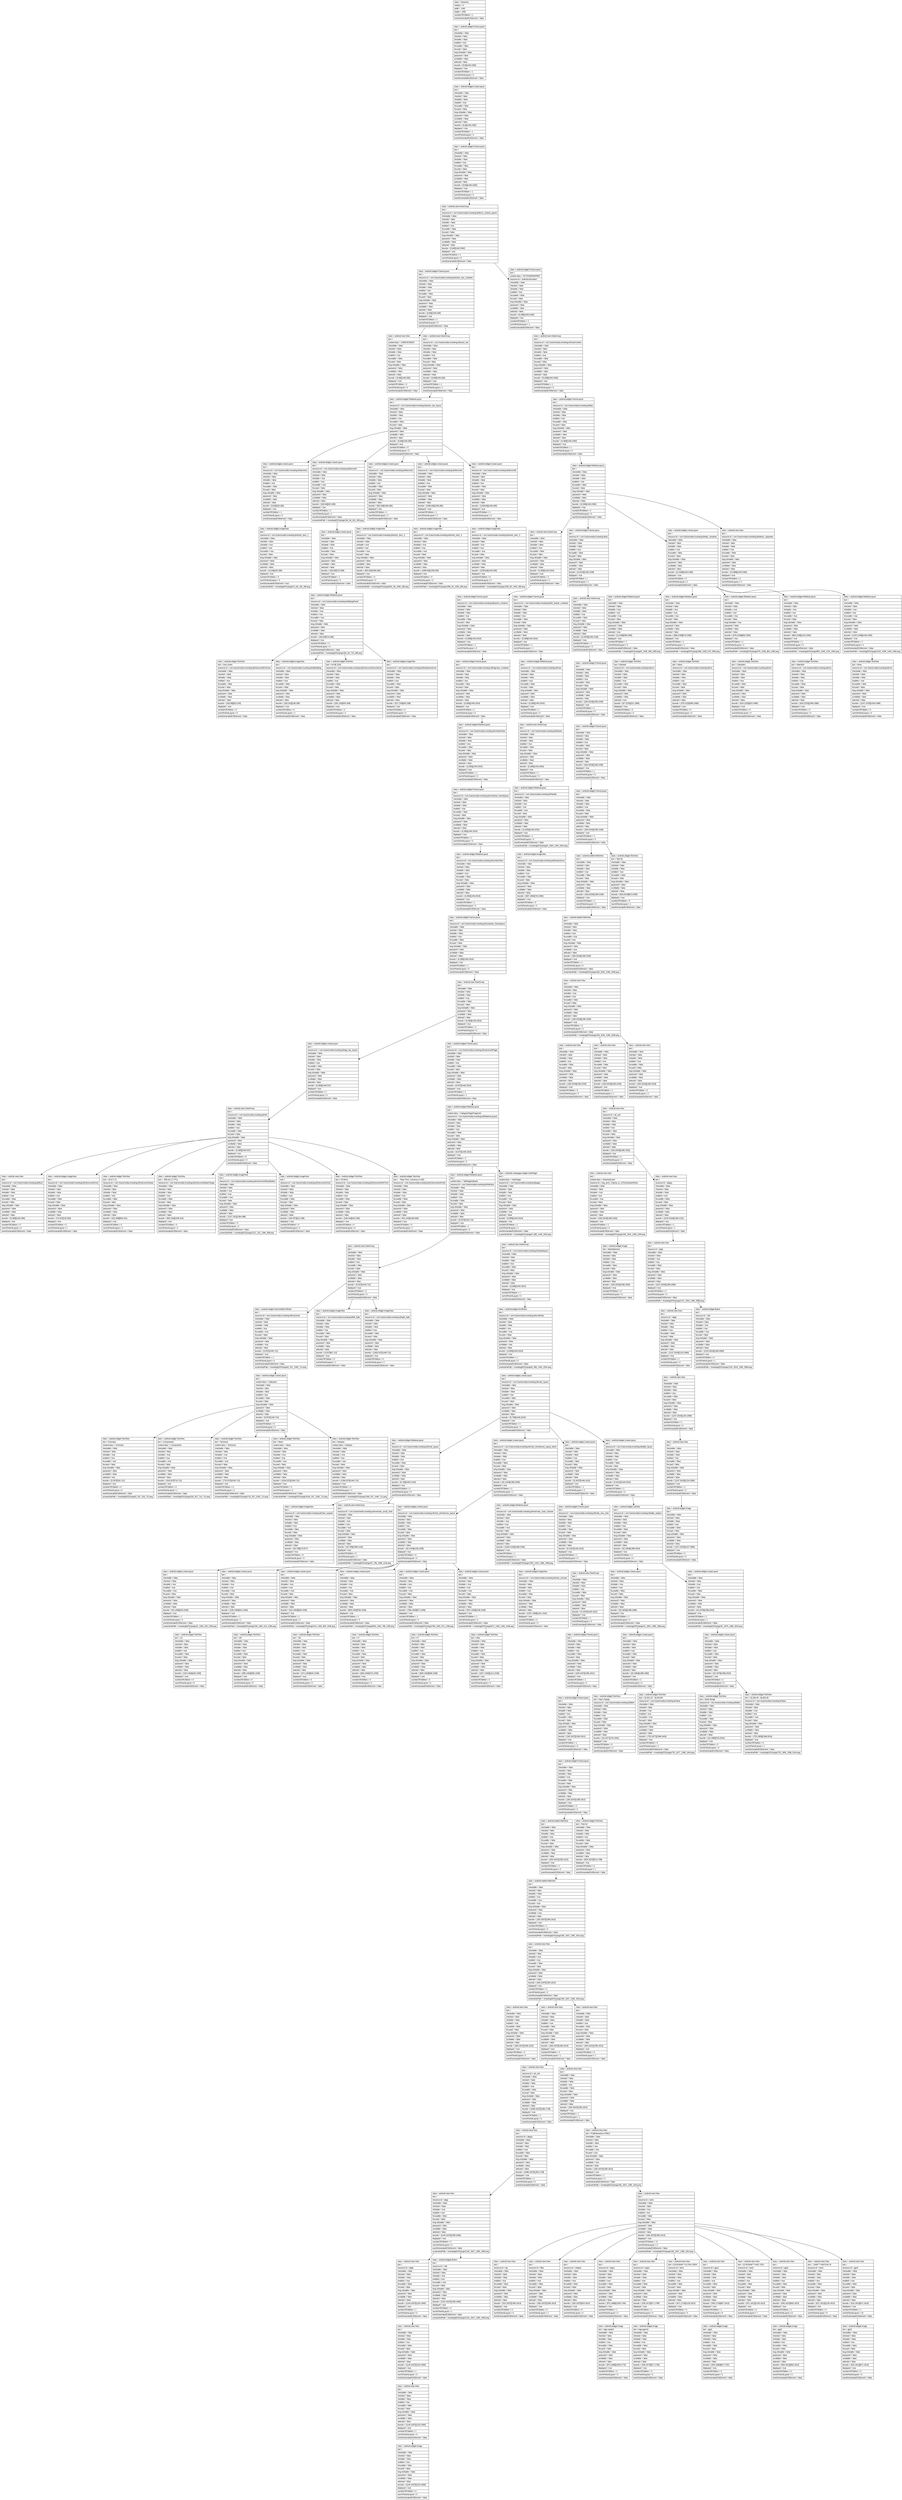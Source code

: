 digraph Layout {

	node [shape=record fontname=Arial];

	0	[label="{class = hierarchy\l|rotation = 0\l|width = 1440\l|height = 2392\l|numberOfChildren = 1\l|eventGeneratedOnElement = false \l}"]
	1	[label="{class = android.widget.FrameLayout\l|text = \l|checkable = false\l|checked = false\l|clickable = false\l|enabled = true\l|focusable = false\l|focused = false\l|long-clickable = false\l|password = false\l|scrollable = false\l|selected = false\l|bounds = [0,0][1440,2392]\l|displayed = true\l|numberOfChildren = 1\l|numInParentLayout = 0\l|eventGeneratedOnElement = false \l}"]
	2	[label="{class = android.widget.LinearLayout\l|text = \l|checkable = false\l|checked = false\l|clickable = false\l|enabled = true\l|focusable = false\l|focused = false\l|long-clickable = false\l|password = false\l|scrollable = false\l|selected = false\l|bounds = [0,0][1440,2392]\l|displayed = true\l|numberOfChildren = 1\l|numInParentLayout = 0\l|eventGeneratedOnElement = false \l}"]
	3	[label="{class = android.widget.FrameLayout\l|text = \l|checkable = false\l|checked = false\l|clickable = false\l|enabled = true\l|focusable = false\l|focused = false\l|long-clickable = false\l|password = false\l|scrollable = false\l|selected = false\l|bounds = [0,84][1440,2392]\l|displayed = true\l|numberOfChildren = 1\l|numInParentLayout = 0\l|eventGeneratedOnElement = false \l}"]
	4	[label="{class = android.view.ViewGroup\l|text = \l|resource-id = com.fusionmedia.investing:id/decor_content_parent\l|checkable = false\l|checked = false\l|clickable = false\l|enabled = true\l|focusable = false\l|focused = false\l|long-clickable = false\l|password = false\l|scrollable = false\l|selected = false\l|bounds = [0,84][1440,2392]\l|displayed = true\l|numberOfChildren = 2\l|numInParentLayout = 0\l|eventGeneratedOnElement = false \l}"]
	5	[label="{class = android.widget.FrameLayout\l|text = \l|resource-id = com.fusionmedia.investing:id/action_bar_container\l|checkable = false\l|checked = false\l|clickable = false\l|enabled = true\l|focusable = false\l|focused = false\l|long-clickable = false\l|password = false\l|scrollable = false\l|selected = false\l|bounds = [0,84][1440,280]\l|displayed = true\l|numberOfChildren = 2\l|numInParentLayout = 0\l|eventGeneratedOnElement = false \l}"]
	6	[label="{class = android.widget.FrameLayout\l|text = \l|content-desc = ACTIONWRAPPER\l|resource-id = android:id/content\l|checkable = false\l|checked = false\l|clickable = false\l|enabled = true\l|focusable = false\l|focused = false\l|long-clickable = false\l|password = false\l|scrollable = false\l|selected = false\l|bounds = [0,280][1440,2392]\l|displayed = true\l|numberOfChildren = 1\l|numInParentLayout = 1\l|eventGeneratedOnElement = false \l}"]
	7	[label="{class = android.view.View\l|text = \l|content-desc = DARKSCREEN\l|checkable = false\l|checked = false\l|clickable = false\l|enabled = true\l|focusable = false\l|focused = false\l|long-clickable = false\l|password = false\l|scrollable = false\l|selected = false\l|bounds = [0,84][1440,280]\l|displayed = true\l|numberOfChildren = 0\l|numInParentLayout = 0\l|eventGeneratedOnElement = false \l}"]
	8	[label="{class = android.view.ViewGroup\l|text = \l|resource-id = com.fusionmedia.investing:id/action_bar\l|checkable = false\l|checked = false\l|clickable = false\l|enabled = true\l|focusable = false\l|focused = false\l|long-clickable = false\l|password = false\l|scrollable = false\l|selected = false\l|bounds = [0,84][1440,280]\l|displayed = true\l|numberOfChildren = 1\l|numInParentLayout = 1\l|eventGeneratedOnElement = false \l}"]
	9	[label="{class = android.view.ViewGroup\l|text = \l|resource-id = com.fusionmedia.investing:id/mainContent\l|checkable = false\l|checked = false\l|clickable = false\l|enabled = true\l|focusable = false\l|focused = false\l|long-clickable = false\l|password = false\l|scrollable = false\l|selected = false\l|bounds = [0,280][1440,2392]\l|displayed = true\l|numberOfChildren = 1\l|numInParentLayout = 0\l|eventGeneratedOnElement = false \l}"]
	10	[label="{class = android.widget.RelativeLayout\l|text = \l|resource-id = com.fusionmedia.investing:id/action_bar_layout\l|checkable = false\l|checked = false\l|clickable = false\l|enabled = true\l|focusable = false\l|focused = false\l|long-clickable = false\l|password = false\l|scrollable = false\l|selected = false\l|bounds = [0,84][1440,280]\l|displayed = true\l|numberOfChildren = 5\l|numInParentLayout = 0\l|eventGeneratedOnElement = false \l}"]
	11	[label="{class = android.widget.FrameLayout\l|text = \l|resource-id = com.fusionmedia.investing:id/tabs\l|checkable = false\l|checked = false\l|clickable = false\l|enabled = true\l|focusable = false\l|focused = false\l|long-clickable = false\l|password = false\l|scrollable = false\l|selected = false\l|bounds = [0,280][1440,2392]\l|displayed = true\l|numberOfChildren = 1\l|numInParentLayout = 0\l|eventGeneratedOnElement = false \l}"]
	12	[label="{class = android.widget.LinearLayout\l|text = \l|resource-id = com.fusionmedia.investing:id/element1\l|checkable = false\l|checked = false\l|clickable = false\l|enabled = true\l|focusable = false\l|focused = false\l|long-clickable = false\l|password = false\l|scrollable = false\l|selected = false\l|bounds = [0,84][182,280]\l|displayed = true\l|numberOfChildren = 1\l|numInParentLayout = 0\l|eventGeneratedOnElement = false \l}"]
	13	[label="{class = android.widget.LinearLayout\l|text = \l|resource-id = com.fusionmedia.investing:id/element2\l|checkable = false\l|checked = false\l|clickable = true\l|enabled = true\l|focusable = true\l|focused = false\l|long-clickable = false\l|password = false\l|scrollable = false\l|selected = false\l|bounds = [182,84][922,280]\l|displayed = true\l|numberOfChildren = 1\l|numInParentLayout = 1\l|eventGeneratedOnElement = false \l|screenshotPath = investing02/S1/pngs/182_84_922_280.png\l}"]
	14	[label="{class = android.widget.LinearLayout\l|text = \l|resource-id = com.fusionmedia.investing:id/element3\l|checkable = false\l|checked = false\l|clickable = false\l|enabled = true\l|focusable = false\l|focused = false\l|long-clickable = false\l|password = false\l|scrollable = false\l|selected = false\l|bounds = [922,84][1090,280]\l|displayed = true\l|numberOfChildren = 1\l|numInParentLayout = 2\l|eventGeneratedOnElement = false \l}"]
	15	[label="{class = android.widget.LinearLayout\l|text = \l|resource-id = com.fusionmedia.investing:id/element4\l|checkable = false\l|checked = false\l|clickable = false\l|enabled = true\l|focusable = false\l|focused = false\l|long-clickable = false\l|password = false\l|scrollable = false\l|selected = false\l|bounds = [1090,84][1258,280]\l|displayed = true\l|numberOfChildren = 1\l|numInParentLayout = 3\l|eventGeneratedOnElement = false \l}"]
	16	[label="{class = android.widget.LinearLayout\l|text = \l|resource-id = com.fusionmedia.investing:id/element5\l|checkable = false\l|checked = false\l|clickable = false\l|enabled = true\l|focusable = false\l|focused = false\l|long-clickable = false\l|password = false\l|scrollable = false\l|selected = false\l|bounds = [1258,84][1440,280]\l|displayed = true\l|numberOfChildren = 1\l|numInParentLayout = 4\l|eventGeneratedOnElement = false \l}"]
	17	[label="{class = android.widget.RelativeLayout\l|text = \l|checkable = false\l|checked = false\l|clickable = false\l|enabled = true\l|focusable = false\l|focused = false\l|long-clickable = false\l|password = false\l|scrollable = false\l|selected = false\l|bounds = [0,280][1440,2392]\l|displayed = true\l|numberOfChildren = 4\l|numInParentLayout = 0\l|eventGeneratedOnElement = false \l}"]
	18	[label="{class = android.widget.ImageView\l|text = \l|resource-id = com.fusionmedia.investing:id/action_item_1\l|checkable = false\l|checked = false\l|clickable = true\l|enabled = true\l|focusable = true\l|focused = false\l|long-clickable = false\l|password = false\l|scrollable = false\l|selected = false\l|bounds = [14,84][182,280]\l|displayed = true\l|numberOfChildren = 0\l|numInParentLayout = 0\l|eventGeneratedOnElement = true \l|screenshotPath = investing02/S1/pngs/14_84_182_280.png\l}"]
	19	[label="{class = android.widget.LinearLayout\l|text = \l|checkable = false\l|checked = false\l|clickable = false\l|enabled = true\l|focusable = false\l|focused = false\l|long-clickable = false\l|password = false\l|scrollable = false\l|selected = false\l|bounds = [182,84][724,280]\l|displayed = true\l|numberOfChildren = 1\l|numInParentLayout = 0\l|eventGeneratedOnElement = false \l}"]
	20	[label="{class = android.widget.ImageView\l|text = \l|resource-id = com.fusionmedia.investing:id/action_item_3\l|checkable = false\l|checked = false\l|clickable = true\l|enabled = true\l|focusable = true\l|focused = false\l|long-clickable = false\l|password = false\l|scrollable = false\l|selected = false\l|bounds = [922,84][1090,280]\l|displayed = true\l|numberOfChildren = 0\l|numInParentLayout = 0\l|eventGeneratedOnElement = false \l|screenshotPath = investing02/S1/pngs/922_84_1090_280.png\l}"]
	21	[label="{class = android.widget.ImageView\l|text = \l|resource-id = com.fusionmedia.investing:id/action_item_4\l|checkable = false\l|checked = false\l|clickable = true\l|enabled = true\l|focusable = true\l|focused = false\l|long-clickable = false\l|password = false\l|scrollable = false\l|selected = false\l|bounds = [1090,84][1258,280]\l|displayed = true\l|numberOfChildren = 0\l|numInParentLayout = 0\l|eventGeneratedOnElement = false \l|screenshotPath = investing02/S1/pngs/1090_84_1258_280.png\l}"]
	22	[label="{class = android.widget.ImageView\l|text = \l|resource-id = com.fusionmedia.investing:id/action_item_5\l|checkable = false\l|checked = false\l|clickable = true\l|enabled = true\l|focusable = true\l|focused = false\l|long-clickable = false\l|password = false\l|scrollable = false\l|selected = false\l|bounds = [1258,84][1426,280]\l|displayed = true\l|numberOfChildren = 0\l|numInParentLayout = 0\l|eventGeneratedOnElement = false \l|screenshotPath = investing02/S1/pngs/1258_84_1426_280.png\l}"]
	23	[label="{class = android.view.ViewGroup\l|text = \l|checkable = false\l|checked = false\l|clickable = false\l|enabled = true\l|focusable = false\l|focused = false\l|long-clickable = false\l|password = false\l|scrollable = false\l|selected = false\l|bounds = [0,280][1440,2024]\l|displayed = true\l|numberOfChildren = 2\l|numInParentLayout = 0\l|eventGeneratedOnElement = false \l}"]
	24	[label="{class = android.widget.FrameLayout\l|text = \l|resource-id = com.fusionmedia.investing:id/ad\l|checkable = false\l|checked = false\l|clickable = false\l|enabled = true\l|focusable = false\l|focused = false\l|long-clickable = false\l|password = false\l|scrollable = false\l|selected = false\l|bounds = [0,2024][1440,2199]\l|displayed = true\l|numberOfChildren = 1\l|numInParentLayout = 1\l|eventGeneratedOnElement = false \l}"]
	25	[label="{class = android.widget.LinearLayout\l|text = \l|resource-id = com.fusionmedia.investing:id/tabs_container\l|checkable = false\l|checked = false\l|clickable = false\l|enabled = true\l|focusable = false\l|focused = false\l|long-clickable = false\l|password = false\l|scrollable = false\l|selected = false\l|bounds = [0,2199][1440,2392]\l|displayed = true\l|numberOfChildren = 5\l|numInParentLayout = 2\l|eventGeneratedOnElement = false \l}"]
	26	[label="{class = android.view.View\l|text = \l|resource-id = com.fusionmedia.investing:id/bottom_separator\l|checkable = false\l|checked = false\l|clickable = false\l|enabled = true\l|focusable = false\l|focused = false\l|long-clickable = false\l|password = false\l|scrollable = false\l|selected = false\l|bounds = [0,2388][1440,2392]\l|displayed = true\l|numberOfChildren = 0\l|numInParentLayout = 3\l|eventGeneratedOnElement = false \l}"]
	27	[label="{class = android.widget.RelativeLayout\l|text = \l|resource-id = com.fusionmedia.investing:id/siblingsPanel\l|checkable = false\l|checked = false\l|clickable = true\l|enabled = true\l|focusable = true\l|focused = false\l|long-clickable = false\l|password = false\l|scrollable = false\l|selected = false\l|bounds = [182,84][724,280]\l|displayed = true\l|numberOfChildren = 4\l|numInParentLayout = 0\l|eventGeneratedOnElement = false \l|screenshotPath = investing02/S1/pngs/182_84_724_280.png\l}"]
	28	[label="{class = android.widget.FrameLayout\l|text = \l|resource-id = com.fusionmedia.investing:id/parent_container\l|checkable = false\l|checked = false\l|clickable = false\l|enabled = true\l|focusable = false\l|focused = false\l|long-clickable = false\l|password = false\l|scrollable = false\l|selected = false\l|bounds = [0,280][1440,2024]\l|displayed = true\l|numberOfChildren = 1\l|numInParentLayout = 0\l|eventGeneratedOnElement = false \l}"]
	29	[label="{class = android.widget.FrameLayout\l|text = \l|resource-id = com.fusionmedia.investing:id/old_drawer_container\l|checkable = false\l|checked = false\l|clickable = false\l|enabled = true\l|focusable = false\l|focused = false\l|long-clickable = false\l|password = false\l|scrollable = false\l|selected = false\l|bounds = [0,280][1440,2024]\l|displayed = true\l|numberOfChildren = 1\l|numInParentLayout = 1\l|eventGeneratedOnElement = false \l}"]
	30	[label="{class = android.view.ViewGroup\l|text = \l|checkable = false\l|checked = false\l|clickable = false\l|enabled = true\l|focusable = false\l|focused = false\l|long-clickable = false\l|password = false\l|scrollable = false\l|selected = false\l|bounds = [0,2024][1440,2199]\l|displayed = true\l|numberOfChildren = 1\l|numInParentLayout = 0\l|eventGeneratedOnElement = false \l}"]
	31	[label="{class = android.widget.RelativeLayout\l|text = \l|checkable = false\l|checked = false\l|clickable = true\l|enabled = true\l|focusable = true\l|focused = false\l|long-clickable = false\l|password = false\l|scrollable = false\l|selected = true\l|bounds = [0,2199][288,2392]\l|displayed = true\l|numberOfChildren = 1\l|numInParentLayout = 0\l|eventGeneratedOnElement = false \l|screenshotPath = investing02/S1/pngs/0_2199_288_2392.png\l}"]
	32	[label="{class = android.widget.RelativeLayout\l|text = \l|checkable = false\l|checked = false\l|clickable = true\l|enabled = true\l|focusable = true\l|focused = false\l|long-clickable = false\l|password = false\l|scrollable = false\l|selected = false\l|bounds = [288,2199][576,2392]\l|displayed = true\l|numberOfChildren = 1\l|numInParentLayout = 1\l|eventGeneratedOnElement = false \l|screenshotPath = investing02/S1/pngs/288_2199_576_2392.png\l}"]
	33	[label="{class = android.widget.RelativeLayout\l|text = \l|checkable = false\l|checked = false\l|clickable = true\l|enabled = true\l|focusable = true\l|focused = false\l|long-clickable = true\l|password = false\l|scrollable = false\l|selected = false\l|bounds = [576,2199][864,2392]\l|displayed = true\l|numberOfChildren = 1\l|numInParentLayout = 2\l|eventGeneratedOnElement = false \l|screenshotPath = investing02/S1/pngs/576_2199_864_2392.png\l}"]
	34	[label="{class = android.widget.RelativeLayout\l|text = \l|checkable = false\l|checked = false\l|clickable = true\l|enabled = true\l|focusable = true\l|focused = false\l|long-clickable = false\l|password = false\l|scrollable = false\l|selected = false\l|bounds = [864,2199][1152,2392]\l|displayed = true\l|numberOfChildren = 1\l|numInParentLayout = 3\l|eventGeneratedOnElement = false \l|screenshotPath = investing02/S1/pngs/864_2199_1152_2392.png\l}"]
	35	[label="{class = android.widget.RelativeLayout\l|text = \l|checkable = false\l|checked = false\l|clickable = true\l|enabled = true\l|focusable = true\l|focused = false\l|long-clickable = false\l|password = false\l|scrollable = false\l|selected = false\l|bounds = [1152,2199][1440,2392]\l|displayed = true\l|numberOfChildren = 1\l|numInParentLayout = 4\l|eventGeneratedOnElement = false \l|screenshotPath = investing02/S1/pngs/1152_2199_1440_2392.png\l}"]
	36	[label="{class = android.widget.TextView\l|text = Dow Jones\l|resource-id = com.fusionmedia.investing:id/instrumentFirstLine\l|checkable = false\l|checked = false\l|clickable = false\l|enabled = true\l|focusable = false\l|focused = false\l|long-clickable = false\l|password = false\l|scrollable = false\l|selected = false\l|bounds = [182,99][523,192]\l|displayed = true\l|numberOfChildren = 0\l|numInParentLayout = 0\l|eventGeneratedOnElement = false \l}"]
	37	[label="{class = android.widget.ImageView\l|text = \l|resource-id = com.fusionmedia.investing:id/siblingFlag\l|checkable = false\l|checked = false\l|clickable = false\l|enabled = true\l|focusable = false\l|focused = false\l|long-clickable = false\l|password = false\l|scrollable = false\l|selected = false\l|bounds = [182,202][238,258]\l|displayed = true\l|numberOfChildren = 0\l|numInParentLayout = 1\l|eventGeneratedOnElement = false \l}"]
	38	[label="{class = android.widget.TextView\l|text = NYSE (DJI)\l|resource-id = com.fusionmedia.investing:id/instrumentSecondLine\l|checkable = false\l|checked = false\l|clickable = false\l|enabled = true\l|focusable = false\l|focused = false\l|long-clickable = false\l|password = false\l|scrollable = false\l|selected = false\l|bounds = [261,192][503,258]\l|displayed = true\l|numberOfChildren = 0\l|numInParentLayout = 2\l|eventGeneratedOnElement = false \l}"]
	39	[label="{class = android.widget.ImageView\l|text = \l|resource-id = com.fusionmedia.investing:id/dropdownArrow\l|checkable = false\l|checked = false\l|clickable = false\l|enabled = true\l|focusable = false\l|focused = false\l|long-clickable = false\l|password = false\l|scrollable = false\l|selected = false\l|bounds = [517,233][542,258]\l|displayed = true\l|numberOfChildren = 0\l|numInParentLayout = 3\l|eventGeneratedOnElement = false \l}"]
	40	[label="{class = android.widget.FrameLayout\l|text = \l|resource-id = com.fusionmedia.investing:id/fragment_container\l|checkable = false\l|checked = false\l|clickable = false\l|enabled = true\l|focusable = false\l|focused = false\l|long-clickable = false\l|password = false\l|scrollable = false\l|selected = false\l|bounds = [0,280][1440,2024]\l|displayed = true\l|numberOfChildren = 1\l|numInParentLayout = 0\l|eventGeneratedOnElement = false \l}"]
	41	[label="{class = android.widget.RelativeLayout\l|text = \l|resource-id = com.fusionmedia.investing:id/main\l|checkable = false\l|checked = false\l|clickable = false\l|enabled = true\l|focusable = false\l|focused = false\l|long-clickable = false\l|password = false\l|scrollable = false\l|selected = false\l|bounds = [0,280][1440,2024]\l|displayed = true\l|numberOfChildren = 1\l|numInParentLayout = 0\l|eventGeneratedOnElement = false \l}"]
	42	[label="{class = android.widget.FrameLayout\l|text = \l|checkable = false\l|checked = false\l|clickable = false\l|enabled = true\l|focusable = false\l|focused = false\l|long-clickable = false\l|password = false\l|scrollable = false\l|selected = false\l|bounds = [160,2024][1280,2199]\l|displayed = true\l|numberOfChildren = 1\l|numInParentLayout = 0\l|eventGeneratedOnElement = false \l}"]
	43	[label="{class = android.widget.TextView\l|text = Markets\l|resource-id = com.fusionmedia.investing:id/icon\l|checkable = false\l|checked = false\l|clickable = false\l|enabled = true\l|focusable = false\l|focused = false\l|long-clickable = false\l|password = false\l|scrollable = false\l|selected = true\l|bounds = [67,2225][221,2366]\l|displayed = true\l|numberOfChildren = 0\l|numInParentLayout = 0\l|eventGeneratedOnElement = false \l}"]
	44	[label="{class = android.widget.TextView\l|text = News\l|resource-id = com.fusionmedia.investing:id/icon\l|checkable = false\l|checked = false\l|clickable = false\l|enabled = true\l|focusable = false\l|focused = false\l|long-clickable = false\l|password = false\l|scrollable = false\l|selected = false\l|bounds = [379,2225][485,2366]\l|displayed = true\l|numberOfChildren = 0\l|numInParentLayout = 0\l|eventGeneratedOnElement = false \l}"]
	45	[label="{class = android.widget.TextView\l|text = Calendars\l|resource-id = com.fusionmedia.investing:id/icon\l|checkable = false\l|checked = false\l|clickable = false\l|enabled = true\l|focusable = false\l|focused = false\l|long-clickable = false\l|password = false\l|scrollable = false\l|selected = false\l|bounds = [624,2225][815,2366]\l|displayed = true\l|numberOfChildren = 0\l|numInParentLayout = 0\l|eventGeneratedOnElement = false \l}"]
	46	[label="{class = android.widget.TextView\l|text = Watchlist\l|resource-id = com.fusionmedia.investing:id/icon\l|checkable = false\l|checked = false\l|clickable = false\l|enabled = true\l|focusable = false\l|focused = false\l|long-clickable = false\l|password = false\l|scrollable = false\l|selected = false\l|bounds = [919,2225][1096,2366]\l|displayed = true\l|numberOfChildren = 0\l|numInParentLayout = 0\l|eventGeneratedOnElement = false \l}"]
	47	[label="{class = android.widget.TextView\l|text = More\l|resource-id = com.fusionmedia.investing:id/icon\l|checkable = false\l|checked = false\l|clickable = false\l|enabled = true\l|focusable = false\l|focused = false\l|long-clickable = false\l|password = false\l|scrollable = false\l|selected = false\l|bounds = [1247,2225][1344,2366]\l|displayed = true\l|numberOfChildren = 0\l|numInParentLayout = 0\l|eventGeneratedOnElement = false \l}"]
	48	[label="{class = android.widget.RelativeLayout\l|text = \l|resource-id = com.fusionmedia.investing:id/contentView\l|checkable = false\l|checked = false\l|clickable = false\l|enabled = true\l|focusable = false\l|focused = false\l|long-clickable = false\l|password = false\l|scrollable = false\l|selected = false\l|bounds = [0,280][1440,2024]\l|displayed = true\l|numberOfChildren = 1\l|numInParentLayout = 0\l|eventGeneratedOnElement = false \l}"]
	49	[label="{class = android.view.ViewGroup\l|text = \l|resource-id = com.fusionmedia.investing:id/drawer\l|checkable = false\l|checked = false\l|clickable = false\l|enabled = true\l|focusable = false\l|focused = false\l|long-clickable = false\l|password = false\l|scrollable = false\l|selected = false\l|bounds = [0,280][1440,2024]\l|displayed = true\l|numberOfChildren = 1\l|numInParentLayout = 0\l|eventGeneratedOnElement = false \l}"]
	50	[label="{class = android.widget.FrameLayout\l|text = \l|checkable = false\l|checked = false\l|clickable = false\l|enabled = true\l|focusable = false\l|focused = false\l|long-clickable = false\l|password = false\l|scrollable = false\l|selected = false\l|bounds = [160,2024][1280,2199]\l|displayed = true\l|numberOfChildren = 1\l|numInParentLayout = 0\l|eventGeneratedOnElement = false \l}"]
	51	[label="{class = android.widget.FrameLayout\l|text = \l|resource-id = com.fusionmedia.investing:id/container_framelayout\l|checkable = false\l|checked = false\l|clickable = false\l|enabled = true\l|focusable = false\l|focused = false\l|long-clickable = false\l|password = false\l|scrollable = false\l|selected = false\l|bounds = [0,280][1440,2024]\l|displayed = true\l|numberOfChildren = 1\l|numInParentLayout = 0\l|eventGeneratedOnElement = false \l}"]
	52	[label="{class = android.widget.RelativeLayout\l|text = \l|resource-id = com.fusionmedia.investing:id/handle\l|checkable = false\l|checked = false\l|clickable = true\l|enabled = true\l|focusable = true\l|focused = false\l|long-clickable = false\l|password = false\l|scrollable = false\l|selected = false\l|bounds = [0,1903][1440,2024]\l|displayed = true\l|numberOfChildren = 1\l|numInParentLayout = 0\l|eventGeneratedOnElement = false \l|screenshotPath = investing02/S1/pngs/0_1903_1440_2024.png\l}"]
	53	[label="{class = android.widget.FrameLayout\l|text = \l|checkable = false\l|checked = false\l|clickable = false\l|enabled = true\l|focusable = false\l|focused = false\l|long-clickable = false\l|password = false\l|scrollable = false\l|selected = false\l|bounds = [160,2024][1280,2199]\l|displayed = true\l|numberOfChildren = 2\l|numInParentLayout = 0\l|eventGeneratedOnElement = false \l}"]
	54	[label="{class = android.widget.RelativeLayout\l|text = \l|resource-id = com.fusionmedia.investing:id/contentView\l|checkable = false\l|checked = false\l|clickable = false\l|enabled = true\l|focusable = false\l|focused = false\l|long-clickable = false\l|password = false\l|scrollable = false\l|selected = false\l|bounds = [0,280][1440,2024]\l|displayed = true\l|numberOfChildren = 1\l|numInParentLayout = 0\l|eventGeneratedOnElement = false \l}"]
	55	[label="{class = android.widget.ImageView\l|text = \l|resource-id = com.fusionmedia.investing:id/drawerArrow\l|checkable = false\l|checked = false\l|clickable = false\l|enabled = true\l|focusable = false\l|focused = false\l|long-clickable = false\l|password = false\l|scrollable = false\l|selected = false\l|bounds = [697,1963][743,1992]\l|displayed = true\l|numberOfChildren = 0\l|numInParentLayout = 0\l|eventGeneratedOnElement = false \l}"]
	56	[label="{class = android.webkit.WebView\l|text = \l|checkable = false\l|checked = false\l|clickable = false\l|enabled = true\l|focusable = false\l|focused = false\l|long-clickable = false\l|password = false\l|scrollable = false\l|selected = false\l|bounds = [160,2024][1280,2199]\l|displayed = true\l|numberOfChildren = 1\l|numInParentLayout = 0\l|eventGeneratedOnElement = false \l}"]
	57	[label="{class = android.widget.TextView\l|text = Test Ad\l|checkable = false\l|checked = false\l|clickable = false\l|enabled = true\l|focusable = false\l|focused = false\l|long-clickable = false\l|password = false\l|scrollable = false\l|selected = false\l|bounds = [626,2024][813,2095]\l|displayed = true\l|numberOfChildren = 0\l|numInParentLayout = 1\l|eventGeneratedOnElement = false \l}"]
	58	[label="{class = android.widget.FrameLayout\l|text = \l|resource-id = com.fusionmedia.investing:id/container_framelayout\l|checkable = false\l|checked = false\l|clickable = false\l|enabled = true\l|focusable = false\l|focused = false\l|long-clickable = false\l|password = false\l|scrollable = false\l|selected = false\l|bounds = [0,280][1440,2024]\l|displayed = true\l|numberOfChildren = 1\l|numInParentLayout = 0\l|eventGeneratedOnElement = false \l}"]
	59	[label="{class = android.webkit.WebView\l|text = \l|checkable = false\l|checked = false\l|clickable = false\l|enabled = true\l|focusable = true\l|focused = true\l|long-clickable = false\l|password = false\l|scrollable = true\l|selected = false\l|bounds = [160,2024][1280,2200]\l|displayed = true\l|numberOfChildren = 1\l|numInParentLayout = 0\l|eventGeneratedOnElement = false \l|screenshotPath = investing02/S1/pngs/160_2024_1280_2200.png\l}"]
	60	[label="{class = android.view.ViewGroup\l|text = \l|checkable = false\l|checked = false\l|clickable = false\l|enabled = true\l|focusable = false\l|focused = false\l|long-clickable = false\l|password = false\l|scrollable = false\l|selected = false\l|bounds = [0,280][1440,2024]\l|displayed = true\l|numberOfChildren = 2\l|numInParentLayout = 0\l|eventGeneratedOnElement = false \l}"]
	61	[label="{class = android.view.View\l|text = \l|checkable = false\l|checked = false\l|clickable = true\l|enabled = true\l|focusable = false\l|focused = false\l|long-clickable = false\l|password = false\l|scrollable = false\l|selected = false\l|bounds = [160,2024][1280,2200]\l|displayed = true\l|numberOfChildren = 3\l|numInParentLayout = 0\l|eventGeneratedOnElement = false \l|screenshotPath = investing02/S1/pngs/160_2024_1280_2200.png\l}"]
	62	[label="{class = android.widget.LinearLayout\l|text = \l|resource-id = com.fusionmedia.investing:id/app_bar_layout\l|checkable = false\l|checked = false\l|clickable = false\l|enabled = true\l|focusable = false\l|focused = false\l|long-clickable = false\l|password = false\l|scrollable = false\l|selected = false\l|bounds = [0,280][1440,537]\l|displayed = true\l|numberOfChildren = 1\l|numInParentLayout = 0\l|eventGeneratedOnElement = false \l}"]
	63	[label="{class = android.widget.FrameLayout\l|text = \l|resource-id = com.fusionmedia.investing:id/instrumentPager\l|checkable = false\l|checked = false\l|clickable = false\l|enabled = true\l|focusable = false\l|focused = false\l|long-clickable = false\l|password = false\l|scrollable = false\l|selected = false\l|bounds = [0,537][1440,2024]\l|displayed = true\l|numberOfChildren = 1\l|numInParentLayout = 1\l|eventGeneratedOnElement = false \l}"]
	64	[label="{class = android.view.View\l|text = \l|checkable = false\l|checked = false\l|clickable = false\l|enabled = true\l|focusable = false\l|focused = false\l|long-clickable = false\l|password = false\l|scrollable = false\l|selected = false\l|bounds = [160,2024][1280,2200]\l|displayed = true\l|numberOfChildren = 0\l|numInParentLayout = 0\l|eventGeneratedOnElement = false \l}"]
	65	[label="{class = android.view.View\l|text = \l|checkable = false\l|checked = false\l|clickable = false\l|enabled = true\l|focusable = false\l|focused = false\l|long-clickable = false\l|password = false\l|scrollable = false\l|selected = false\l|bounds = [160,2024][1280,2200]\l|displayed = true\l|numberOfChildren = 1\l|numInParentLayout = 1\l|eventGeneratedOnElement = false \l}"]
	66	[label="{class = android.view.View\l|text = \l|checkable = false\l|checked = false\l|clickable = false\l|enabled = true\l|focusable = false\l|focused = false\l|long-clickable = false\l|password = false\l|scrollable = false\l|selected = false\l|bounds = [160,2024][1280,2200]\l|displayed = true\l|numberOfChildren = 0\l|numInParentLayout = 2\l|eventGeneratedOnElement = false \l}"]
	67	[label="{class = android.view.ViewGroup\l|text = \l|resource-id = com.fusionmedia.investing:id/info\l|checkable = false\l|checked = false\l|clickable = false\l|enabled = true\l|focusable = false\l|focused = false\l|long-clickable = false\l|password = false\l|scrollable = false\l|selected = false\l|bounds = [0,280][1440,537]\l|displayed = true\l|numberOfChildren = 8\l|numInParentLayout = 0\l|eventGeneratedOnElement = false \l}"]
	68	[label="{class = android.widget.RelativeLayout\l|text = \l|content-desc = CategoryPagerFragment\l|resource-id = com.fusionmedia.investing:id/RelativeLayout1\l|checkable = false\l|checked = false\l|clickable = false\l|enabled = true\l|focusable = false\l|focused = false\l|long-clickable = false\l|password = false\l|scrollable = false\l|selected = false\l|bounds = [0,537][1440,2024]\l|displayed = true\l|numberOfChildren = 2\l|numInParentLayout = 0\l|eventGeneratedOnElement = false \l}"]
	69	[label="{class = android.view.View\l|text = \l|resource-id = ad_unit\l|checkable = false\l|checked = false\l|clickable = false\l|enabled = true\l|focusable = false\l|focused = false\l|long-clickable = false\l|password = false\l|scrollable = false\l|selected = false\l|bounds = [160,2024][1280,2200]\l|displayed = true\l|numberOfChildren = 2\l|numInParentLayout = 0\l|eventGeneratedOnElement = false \l}"]
	70	[label="{class = android.view.View\l|text = \l|resource-id = com.fusionmedia.investing:id/block\l|checkable = false\l|checked = false\l|clickable = false\l|enabled = true\l|focusable = false\l|focused = false\l|long-clickable = false\l|password = false\l|scrollable = false\l|selected = false\l|bounds = [0,280][1440,308]\l|displayed = true\l|numberOfChildren = 0\l|numInParentLayout = 0\l|eventGeneratedOnElement = false \l}"]
	71	[label="{class = android.widget.ImageView\l|text = \l|resource-id = com.fusionmedia.investing:id/instrumentArrow\l|checkable = false\l|checked = false\l|clickable = false\l|enabled = true\l|focusable = false\l|focused = false\l|long-clickable = false\l|password = false\l|scrollable = false\l|selected = false\l|bounds = [70,337][126,393]\l|displayed = true\l|numberOfChildren = 0\l|numInParentLayout = 1\l|eventGeneratedOnElement = false \l}"]
	72	[label="{class = android.widget.TextView\l|text = 32,977.21\l|resource-id = com.fusionmedia.investing:id/instrumentValue\l|checkable = false\l|checked = false\l|clickable = false\l|enabled = true\l|focusable = false\l|focused = false\l|long-clickable = false\l|password = false\l|scrollable = false\l|selected = false\l|bounds = [182,308][564,421]\l|displayed = true\l|numberOfChildren = 0\l|numInParentLayout = 2\l|eventGeneratedOnElement = false \l}"]
	73	[label="{class = android.widget.TextView\l|text = -939.18 (-2.77%)\l|resource-id = com.fusionmedia.investing:id/instrumentDataChange\l|checkable = false\l|checked = false\l|clickable = false\l|enabled = true\l|focusable = false\l|focused = false\l|long-clickable = false\l|password = false\l|scrollable = false\l|selected = false\l|bounds = [592,334][1049,415]\l|displayed = true\l|numberOfChildren = 0\l|numInParentLayout = 3\l|eventGeneratedOnElement = false \l}"]
	74	[label="{class = android.widget.ImageView\l|text = \l|resource-id = com.fusionmedia.investing:id/instrumentShareButton\l|checkable = false\l|checked = false\l|clickable = true\l|enabled = true\l|focusable = true\l|focused = false\l|long-clickable = false\l|password = false\l|scrollable = false\l|selected = false\l|bounds = [1317,331][1384,398]\l|displayed = true\l|numberOfChildren = 0\l|numInParentLayout = 4\l|eventGeneratedOnElement = false \l|screenshotPath = investing02/S1/pngs/1317_331_1384_398.png\l}"]
	75	[label="{class = android.widget.ImageView\l|text = \l|resource-id = com.fusionmedia.investing:id/instrumentClock\l|checkable = false\l|checked = false\l|clickable = false\l|enabled = true\l|focusable = false\l|focused = false\l|long-clickable = false\l|password = false\l|scrollable = false\l|selected = false\l|bounds = [182,457][221,496]\l|displayed = true\l|numberOfChildren = 0\l|numInParentLayout = 5\l|eventGeneratedOnElement = false \l}"]
	76	[label="{class = android.widget.TextView\l|text = 04:59:01\l|resource-id = com.fusionmedia.investing:id/instrumentInfoTime\l|checkable = false\l|checked = false\l|clickable = false\l|enabled = true\l|focusable = false\l|focused = false\l|long-clickable = false\l|password = false\l|scrollable = false\l|selected = false\l|bounds = [249,443][441,509]\l|displayed = true\l|numberOfChildren = 0\l|numInParentLayout = 6\l|eventGeneratedOnElement = false \l}"]
	77	[label="{class = android.widget.TextView\l|text =  - Real Time. Currency in USD\l|resource-id = com.fusionmedia.investing:id/instrumentInfoText\l|checkable = false\l|checked = false\l|clickable = false\l|enabled = true\l|focusable = false\l|focused = false\l|long-clickable = false\l|password = false\l|scrollable = false\l|selected = false\l|bounds = [441,443][1384,509]\l|displayed = true\l|numberOfChildren = 0\l|numInParentLayout = 7\l|eventGeneratedOnElement = false \l}"]
	78	[label="{class = android.widget.RelativeLayout\l|text = \l|content-desc = TabPageIndicator\l|resource-id = com.fusionmedia.investing:id/indicator\l|checkable = false\l|checked = false\l|clickable = false\l|enabled = true\l|focusable = false\l|focused = false\l|long-clickable = false\l|password = false\l|scrollable = false\l|selected = false\l|bounds = [0,537][1440,712]\l|displayed = true\l|numberOfChildren = 1\l|numInParentLayout = 0\l|eventGeneratedOnElement = false \l}"]
	79	[label="{class = androidx.viewpager.widget.ViewPager\l|text = \l|content-desc = ViewPager\l|resource-id = com.fusionmedia.investing:id/pager\l|checkable = false\l|checked = false\l|clickable = false\l|enabled = true\l|focusable = true\l|focused = false\l|long-clickable = false\l|password = false\l|scrollable = true\l|selected = false\l|bounds = [0,695][1440,2024]\l|displayed = true\l|numberOfChildren = 1\l|numInParentLayout = 1\l|eventGeneratedOnElement = false \l|screenshotPath = investing02/S1/pngs/0_695_1440_2024.png\l}"]
	80	[label="{class = android.view.View\l|text = \l|content-desc = Advertisement\l|resource-id = img_anch_CNjJna_lu_cCFQrzaAodzNcIhw\l|checkable = false\l|checked = false\l|clickable = true\l|enabled = true\l|focusable = true\l|focused = false\l|long-clickable = false\l|password = false\l|scrollable = false\l|selected = false\l|bounds = [160,2024][1280,2200]\l|displayed = true\l|numberOfChildren = 1\l|numInParentLayout = 0\l|eventGeneratedOnElement = false \l|screenshotPath = investing02/S1/pngs/160_2024_1280_2200.png\l}"]
	81	[label="{class = android.view.View\l|text = \l|resource-id = abgcp\l|checkable = false\l|checked = false\l|clickable = false\l|enabled = true\l|focusable = false\l|focused = false\l|long-clickable = false\l|password = false\l|scrollable = false\l|selected = false\l|bounds = [1105,2024][1280,2115]\l|displayed = true\l|numberOfChildren = 1\l|numInParentLayout = 1\l|eventGeneratedOnElement = false \l}"]
	82	[label="{class = android.view.ViewGroup\l|text = \l|checkable = false\l|checked = false\l|clickable = false\l|enabled = true\l|focusable = false\l|focused = false\l|long-clickable = false\l|password = false\l|scrollable = false\l|selected = false\l|bounds = [0,537][1440,712]\l|displayed = true\l|numberOfChildren = 3\l|numInParentLayout = 0\l|eventGeneratedOnElement = false \l}"]
	83	[label="{class = android.view.ViewGroup\l|text = \l|resource-id = com.fusionmedia.investing:id/swipelayout\l|checkable = false\l|checked = false\l|clickable = false\l|enabled = true\l|focusable = false\l|focused = false\l|long-clickable = false\l|password = false\l|scrollable = false\l|selected = false\l|bounds = [0,695][1440,2024]\l|displayed = true\l|numberOfChildren = 1\l|numInParentLayout = 0\l|eventGeneratedOnElement = false \l}"]
	84	[label="{class = android.widget.Image\l|text = Advertisement\l|checkable = false\l|checked = false\l|clickable = false\l|enabled = true\l|focusable = false\l|focused = false\l|long-clickable = false\l|password = false\l|scrollable = false\l|selected = false\l|bounds = [160,2024][1280,2200]\l|displayed = true\l|numberOfChildren = 0\l|numInParentLayout = 0\l|eventGeneratedOnElement = false \l}"]
	85	[label="{class = android.view.View\l|text = \l|resource-id = abgc\l|checkable = false\l|checked = false\l|clickable = true\l|enabled = true\l|focusable = false\l|focused = false\l|long-clickable = false\l|password = false\l|scrollable = false\l|selected = false\l|bounds = [1147,2024][1280,2080]\l|displayed = true\l|numberOfChildren = 2\l|numInParentLayout = 0\l|eventGeneratedOnElement = false \l|screenshotPath = investing02/S1/pngs/1147_2024_1280_2080.png\l}"]
	86	[label="{class = android.widget.HorizontalScrollView\l|text = \l|resource-id = com.fusionmedia.investing:id/horizontal\l|checkable = false\l|checked = false\l|clickable = false\l|enabled = true\l|focusable = true\l|focused = false\l|long-clickable = false\l|password = false\l|scrollable = true\l|selected = false\l|bounds = [0,537][1440,712]\l|displayed = true\l|numberOfChildren = 1\l|numInParentLayout = 0\l|eventGeneratedOnElement = false \l|screenshotPath = investing02/S1/pngs/0_537_1440_712.png\l}"]
	87	[label="{class = android.widget.ImageView\l|text = \l|resource-id = com.fusionmedia.investing:id/left_fade\l|checkable = false\l|checked = false\l|clickable = false\l|enabled = true\l|focusable = false\l|focused = false\l|long-clickable = false\l|password = false\l|scrollable = false\l|selected = false\l|bounds = [0,537][91,712]\l|displayed = true\l|numberOfChildren = 0\l|numInParentLayout = 1\l|eventGeneratedOnElement = false \l}"]
	88	[label="{class = android.widget.ImageView\l|text = \l|resource-id = com.fusionmedia.investing:id/right_fade\l|checkable = false\l|checked = false\l|clickable = false\l|enabled = true\l|focusable = false\l|focused = false\l|long-clickable = false\l|password = false\l|scrollable = false\l|selected = false\l|bounds = [1363,537][1440,712]\l|displayed = true\l|numberOfChildren = 0\l|numInParentLayout = 2\l|eventGeneratedOnElement = false \l}"]
	89	[label="{class = android.widget.ScrollView\l|text = \l|resource-id = com.fusionmedia.investing:id/scrollView\l|checkable = false\l|checked = false\l|clickable = false\l|enabled = true\l|focusable = true\l|focused = false\l|long-clickable = false\l|password = false\l|scrollable = true\l|selected = false\l|bounds = [0,695][1440,2024]\l|displayed = true\l|numberOfChildren = 1\l|numInParentLayout = 0\l|eventGeneratedOnElement = false \l|screenshotPath = investing02/S1/pngs/0_695_1440_2024.png\l}"]
	90	[label="{class = android.view.View\l|text = \l|resource-id = abgb\l|checkable = false\l|checked = false\l|clickable = false\l|enabled = true\l|focusable = false\l|focused = false\l|long-clickable = false\l|password = false\l|scrollable = false\l|selected = false\l|bounds = [1147,2024][1224,2080]\l|displayed = true\l|numberOfChildren = 1\l|numInParentLayout = 0\l|eventGeneratedOnElement = false \l}"]
	91	[label="{class = android.widget.Button\l|text = \l|resource-id = cbb\l|checkable = false\l|checked = false\l|clickable = true\l|enabled = true\l|focusable = true\l|focused = false\l|long-clickable = false\l|password = false\l|scrollable = false\l|selected = false\l|bounds = [1224,2024][1280,2080]\l|displayed = true\l|numberOfChildren = 0\l|numInParentLayout = 1\l|eventGeneratedOnElement = false \l|screenshotPath = investing02/S1/pngs/1224_2024_1280_2080.png\l}"]
	92	[label="{class = android.widget.LinearLayout\l|text = \l|content-desc = indicators\l|checkable = false\l|checked = false\l|clickable = false\l|enabled = true\l|focusable = false\l|focused = false\l|long-clickable = false\l|password = false\l|scrollable = false\l|selected = false\l|bounds = [0,537][1440,712]\l|displayed = true\l|numberOfChildren = 5\l|numInParentLayout = 0\l|eventGeneratedOnElement = false \l}"]
	93	[label="{class = android.widget.LinearLayout\l|text = \l|resource-id = com.fusionmedia.investing:id/main_layout\l|checkable = false\l|checked = false\l|clickable = false\l|enabled = true\l|focusable = false\l|focused = false\l|long-clickable = false\l|password = false\l|scrollable = false\l|selected = false\l|bounds = [0,730][1440,2024]\l|displayed = true\l|numberOfChildren = 4\l|numInParentLayout = 0\l|eventGeneratedOnElement = false \l}"]
	94	[label="{class = android.view.View\l|text = \l|checkable = false\l|checked = false\l|clickable = false\l|enabled = true\l|focusable = false\l|focused = false\l|long-clickable = false\l|password = false\l|scrollable = false\l|selected = false\l|bounds = [1147,2024][1224,2080]\l|displayed = true\l|numberOfChildren = 1\l|numInParentLayout = 0\l|eventGeneratedOnElement = false \l}"]
	95	[label="{class = android.widget.TextView\l|text = Overview\l|content-desc = Overview\l|checkable = false\l|checked = false\l|clickable = true\l|enabled = true\l|focusable = true\l|focused = false\l|long-clickable = false\l|password = false\l|scrollable = false\l|selected = true\l|bounds = [0,537][316,712]\l|displayed = true\l|numberOfChildren = 0\l|numInParentLayout = 0\l|eventGeneratedOnElement = false \l|screenshotPath = investing02/S1/pngs/0_537_316_712.png\l}"]
	96	[label="{class = android.widget.TextView\l|text = Components\l|content-desc = Components\l|checkable = false\l|checked = false\l|clickable = true\l|enabled = true\l|focusable = true\l|focused = false\l|long-clickable = false\l|password = false\l|scrollable = false\l|selected = false\l|bounds = [316,537][710,712]\l|displayed = true\l|numberOfChildren = 0\l|numInParentLayout = 1\l|eventGeneratedOnElement = false \l|screenshotPath = investing02/S1/pngs/316_537_710_712.png\l}"]
	97	[label="{class = android.widget.TextView\l|text = Technical\l|content-desc = Technical\l|checkable = false\l|checked = false\l|clickable = true\l|enabled = true\l|focusable = true\l|focused = false\l|long-clickable = false\l|password = false\l|scrollable = false\l|selected = false\l|bounds = [710,537][1034,712]\l|displayed = true\l|numberOfChildren = 0\l|numInParentLayout = 2\l|eventGeneratedOnElement = false \l|screenshotPath = investing02/S1/pngs/710_537_1034_712.png\l}"]
	98	[label="{class = android.widget.TextView\l|text = News\l|content-desc = News\l|checkable = false\l|checked = false\l|clickable = true\l|enabled = true\l|focusable = true\l|focused = false\l|long-clickable = false\l|password = false\l|scrollable = false\l|selected = false\l|bounds = [1034,537][1269,712]\l|displayed = true\l|numberOfChildren = 0\l|numInParentLayout = 3\l|eventGeneratedOnElement = false \l|screenshotPath = investing02/S1/pngs/1034_537_1269_712.png\l}"]
	99	[label="{class = android.widget.TextView\l|text = Analysis\l|content-desc = Analysis\l|checkable = false\l|checked = false\l|clickable = true\l|enabled = true\l|focusable = true\l|focused = false\l|long-clickable = false\l|password = false\l|scrollable = false\l|selected = false\l|bounds = [1269,537][1440,712]\l|displayed = true\l|numberOfChildren = 0\l|numInParentLayout = 4\l|eventGeneratedOnElement = false \l|screenshotPath = investing02/S1/pngs/1269_537_1440_712.png\l}"]
	100	[label="{class = android.widget.RelativeLayout\l|text = \l|resource-id = com.fusionmedia.investing:id/chart_layout\l|checkable = false\l|checked = false\l|clickable = false\l|enabled = true\l|focusable = false\l|focused = false\l|long-clickable = false\l|password = false\l|scrollable = false\l|selected = false\l|bounds = [0,730][1440,1444]\l|displayed = true\l|numberOfChildren = 2\l|numInParentLayout = 0\l|eventGeneratedOnElement = false \l}"]
	101	[label="{class = android.widget.LinearLayout\l|text = \l|resource-id = com.fusionmedia.investing:id/chart_timeframes_layout_block\l|checkable = false\l|checked = false\l|clickable = false\l|enabled = true\l|focusable = false\l|focused = false\l|long-clickable = false\l|password = false\l|scrollable = false\l|selected = false\l|bounds = [42,1444][1398,1556]\l|displayed = true\l|numberOfChildren = 2\l|numInParentLayout = 1\l|eventGeneratedOnElement = false \l}"]
	102	[label="{class = android.widget.LinearLayout\l|text = \l|checkable = false\l|checked = false\l|clickable = false\l|enabled = true\l|focusable = false\l|focused = false\l|long-clickable = false\l|password = false\l|scrollable = false\l|selected = false\l|bounds = [0,1637][1440,1812]\l|displayed = true\l|numberOfChildren = 1\l|numInParentLayout = 2\l|eventGeneratedOnElement = false \l}"]
	103	[label="{class = android.widget.LinearLayout\l|text = \l|resource-id = com.fusionmedia.investing:id/table_layout\l|checkable = false\l|checked = false\l|clickable = false\l|enabled = true\l|focusable = false\l|focused = false\l|long-clickable = false\l|password = false\l|scrollable = false\l|selected = false\l|bounds = [0,1812][1440,2024]\l|displayed = true\l|numberOfChildren = 1\l|numInParentLayout = 3\l|eventGeneratedOnElement = false \l}"]
	104	[label="{class = android.view.View\l|text = \l|checkable = false\l|checked = false\l|clickable = false\l|enabled = true\l|focusable = false\l|focused = false\l|long-clickable = false\l|password = false\l|scrollable = false\l|selected = false\l|bounds = [1147,2024][1224,2080]\l|displayed = true\l|numberOfChildren = 1\l|numInParentLayout = 0\l|eventGeneratedOnElement = false \l}"]
	105	[label="{class = android.widget.ImageView\l|text = \l|resource-id = com.fusionmedia.investing:id/chart_expand\l|checkable = false\l|checked = false\l|clickable = false\l|enabled = true\l|focusable = false\l|focused = false\l|long-clickable = false\l|password = false\l|scrollable = false\l|selected = false\l|bounds = [28,730][175,877]\l|displayed = true\l|numberOfChildren = 0\l|numInParentLayout = 0\l|eventGeneratedOnElement = false \l}"]
	106	[label="{class = android.view.ViewGroup\l|text = \l|resource-id = com.fusionmedia.investing:id/overview_small_chart\l|checkable = false\l|checked = false\l|clickable = true\l|enabled = true\l|focusable = true\l|focused = false\l|long-clickable = false\l|password = false\l|scrollable = false\l|selected = false\l|bounds = [42,758][1398,1416]\l|displayed = true\l|numberOfChildren = 0\l|numInParentLayout = 1\l|eventGeneratedOnElement = false \l|screenshotPath = investing02/S1/pngs/42_758_1398_1416.png\l}"]
	107	[label="{class = android.widget.LinearLayout\l|text = \l|resource-id = com.fusionmedia.investing:id/chart_timeframes_layout\l|checkable = false\l|checked = false\l|clickable = false\l|enabled = true\l|focusable = false\l|focused = false\l|long-clickable = false\l|password = false\l|scrollable = false\l|selected = false\l|bounds = [42,1444][1158,1556]\l|displayed = true\l|numberOfChildren = 6\l|numInParentLayout = 0\l|eventGeneratedOnElement = false \l}"]
	108	[label="{class = android.widget.RelativeLayout\l|text = \l|resource-id = com.fusionmedia.investing:id/overview_chart_chooser\l|checkable = false\l|checked = false\l|clickable = true\l|enabled = true\l|focusable = true\l|focused = false\l|long-clickable = false\l|password = false\l|scrollable = false\l|selected = false\l|bounds = [1200,1444][1398,1556]\l|displayed = true\l|numberOfChildren = 1\l|numInParentLayout = 1\l|eventGeneratedOnElement = false \l|screenshotPath = investing02/S1/pngs/1200_1444_1398_1556.png\l}"]
	109	[label="{class = android.widget.FrameLayout\l|text = \l|resource-id = com.fusionmedia.investing:id/trade_now_view\l|checkable = false\l|checked = false\l|clickable = false\l|enabled = true\l|focusable = false\l|focused = false\l|long-clickable = false\l|password = false\l|scrollable = false\l|selected = false\l|bounds = [0,1637][1440,1812]\l|displayed = true\l|numberOfChildren = 1\l|numInParentLayout = 0\l|eventGeneratedOnElement = false \l}"]
	110	[label="{class = android.widget.ListView\l|text = \l|resource-id = com.fusionmedia.investing:id/table_replace\l|checkable = false\l|checked = false\l|clickable = false\l|enabled = true\l|focusable = false\l|focused = false\l|long-clickable = false\l|password = false\l|scrollable = false\l|selected = false\l|bounds = [42,1854][1398,2024]\l|displayed = true\l|numberOfChildren = 2\l|numInParentLayout = 0\l|eventGeneratedOnElement = false \l}"]
	111	[label="{class = android.widget.Image\l|text = \l|checkable = false\l|checked = false\l|clickable = false\l|enabled = true\l|focusable = false\l|focused = false\l|long-clickable = false\l|password = false\l|scrollable = false\l|selected = false\l|bounds = [1147,2024][1227,2080]\l|displayed = true\l|numberOfChildren = 0\l|numInParentLayout = 0\l|eventGeneratedOnElement = false \l}"]
	112	[label="{class = android.widget.LinearLayout\l|text = \l|checkable = false\l|checked = false\l|clickable = true\l|enabled = true\l|focusable = true\l|focused = false\l|long-clickable = false\l|password = false\l|scrollable = false\l|selected = false\l|bounds = [42,1463][228,1536]\l|displayed = true\l|numberOfChildren = 1\l|numInParentLayout = 0\l|eventGeneratedOnElement = false \l|screenshotPath = investing02/S1/pngs/42_1463_228_1536.png\l}"]
	113	[label="{class = android.widget.LinearLayout\l|text = \l|checkable = false\l|checked = false\l|clickable = true\l|enabled = true\l|focusable = true\l|focused = false\l|long-clickable = false\l|password = false\l|scrollable = false\l|selected = false\l|bounds = [228,1463][414,1536]\l|displayed = true\l|numberOfChildren = 1\l|numInParentLayout = 1\l|eventGeneratedOnElement = false \l|screenshotPath = investing02/S1/pngs/228_1463_414_1536.png\l}"]
	114	[label="{class = android.widget.LinearLayout\l|text = \l|checkable = false\l|checked = false\l|clickable = true\l|enabled = true\l|focusable = true\l|focused = false\l|long-clickable = false\l|password = false\l|scrollable = false\l|selected = false\l|bounds = [414,1463][600,1536]\l|displayed = true\l|numberOfChildren = 1\l|numInParentLayout = 2\l|eventGeneratedOnElement = false \l|screenshotPath = investing02/S1/pngs/414_1463_600_1536.png\l}"]
	115	[label="{class = android.widget.LinearLayout\l|text = \l|checkable = false\l|checked = false\l|clickable = true\l|enabled = true\l|focusable = true\l|focused = false\l|long-clickable = false\l|password = false\l|scrollable = false\l|selected = false\l|bounds = [600,1463][786,1536]\l|displayed = true\l|numberOfChildren = 1\l|numInParentLayout = 3\l|eventGeneratedOnElement = false \l|screenshotPath = investing02/S1/pngs/600_1463_786_1536.png\l}"]
	116	[label="{class = android.widget.LinearLayout\l|text = \l|checkable = false\l|checked = false\l|clickable = true\l|enabled = true\l|focusable = true\l|focused = false\l|long-clickable = false\l|password = false\l|scrollable = false\l|selected = false\l|bounds = [786,1463][972,1536]\l|displayed = true\l|numberOfChildren = 1\l|numInParentLayout = 4\l|eventGeneratedOnElement = false \l|screenshotPath = investing02/S1/pngs/786_1463_972_1536.png\l}"]
	117	[label="{class = android.widget.LinearLayout\l|text = \l|checkable = false\l|checked = false\l|clickable = true\l|enabled = true\l|focusable = true\l|focused = false\l|long-clickable = false\l|password = false\l|scrollable = false\l|selected = false\l|bounds = [972,1463][1158,1536]\l|displayed = true\l|numberOfChildren = 1\l|numInParentLayout = 5\l|eventGeneratedOnElement = false \l|screenshotPath = investing02/S1/pngs/972_1463_1158_1536.png\l}"]
	118	[label="{class = android.widget.ImageView\l|text = \l|resource-id = com.fusionmedia.investing:id/chart_chooser\l|checkable = false\l|checked = false\l|clickable = false\l|enabled = true\l|focusable = false\l|focused = false\l|long-clickable = false\l|password = false\l|scrollable = false\l|selected = false\l|bounds = [1257,1458][1341,1542]\l|displayed = true\l|numberOfChildren = 0\l|numInParentLayout = 0\l|eventGeneratedOnElement = false \l}"]
	119	[label="{class = android.view.ViewGroup\l|text = \l|checkable = false\l|checked = false\l|clickable = false\l|enabled = true\l|focusable = false\l|focused = false\l|long-clickable = false\l|password = false\l|scrollable = false\l|selected = false\l|bounds = [0,1637][1440,1812]\l|displayed = true\l|numberOfChildren = 1\l|numInParentLayout = 0\l|eventGeneratedOnElement = false \l}"]
	120	[label="{class = android.widget.LinearLayout\l|text = \l|checkable = false\l|checked = false\l|clickable = true\l|enabled = true\l|focusable = false\l|focused = false\l|long-clickable = false\l|password = false\l|scrollable = false\l|selected = false\l|bounds = [42,1854][1398,1966]\l|displayed = true\l|numberOfChildren = 1\l|numInParentLayout = 0\l|eventGeneratedOnElement = false \l|screenshotPath = investing02/S1/pngs/42_1854_1398_1966.png\l}"]
	121	[label="{class = android.widget.LinearLayout\l|text = \l|checkable = false\l|checked = false\l|clickable = true\l|enabled = true\l|focusable = false\l|focused = false\l|long-clickable = false\l|password = false\l|scrollable = false\l|selected = false\l|bounds = [42,1970][1398,2024]\l|displayed = true\l|numberOfChildren = 1\l|numInParentLayout = 1\l|eventGeneratedOnElement = false \l|screenshotPath = investing02/S1/pngs/42_1970_1398_2024.png\l}"]
	122	[label="{class = android.widget.TextView\l|text = 1D\l|checkable = false\l|checked = false\l|clickable = false\l|enabled = true\l|focusable = false\l|focused = false\l|long-clickable = false\l|password = false\l|scrollable = false\l|selected = false\l|bounds = [104,1463][165,1536]\l|displayed = true\l|numberOfChildren = 0\l|numInParentLayout = 0\l|eventGeneratedOnElement = false \l}"]
	123	[label="{class = android.widget.TextView\l|text = 1W\l|checkable = false\l|checked = false\l|clickable = false\l|enabled = true\l|focusable = false\l|focused = false\l|long-clickable = false\l|password = false\l|scrollable = false\l|selected = false\l|bounds = [285,1463][356,1536]\l|displayed = true\l|numberOfChildren = 0\l|numInParentLayout = 0\l|eventGeneratedOnElement = false \l}"]
	124	[label="{class = android.widget.TextView\l|text = 1M\l|checkable = false\l|checked = false\l|clickable = false\l|enabled = true\l|focusable = false\l|focused = false\l|long-clickable = false\l|password = false\l|scrollable = false\l|selected = false\l|bounds = [471,1463][542,1536]\l|displayed = true\l|numberOfChildren = 0\l|numInParentLayout = 0\l|eventGeneratedOnElement = false \l}"]
	125	[label="{class = android.widget.TextView\l|text = 1Y\l|checkable = false\l|checked = false\l|clickable = false\l|enabled = true\l|focusable = false\l|focused = false\l|long-clickable = false\l|password = false\l|scrollable = false\l|selected = false\l|bounds = [663,1463][722,1536]\l|displayed = true\l|numberOfChildren = 0\l|numInParentLayout = 0\l|eventGeneratedOnElement = false \l}"]
	126	[label="{class = android.widget.TextView\l|text = 5Y\l|checkable = false\l|checked = false\l|clickable = false\l|enabled = true\l|focusable = false\l|focused = false\l|long-clickable = false\l|password = false\l|scrollable = false\l|selected = false\l|bounds = [849,1463][908,1536]\l|displayed = true\l|numberOfChildren = 0\l|numInParentLayout = 0\l|eventGeneratedOnElement = false \l}"]
	127	[label="{class = android.widget.TextView\l|text = Max\l|checkable = false\l|checked = false\l|clickable = false\l|enabled = true\l|focusable = false\l|focused = false\l|long-clickable = false\l|password = false\l|scrollable = false\l|selected = false\l|bounds = [1017,1463][1112,1536]\l|displayed = true\l|numberOfChildren = 0\l|numInParentLayout = 0\l|eventGeneratedOnElement = false \l}"]
	128	[label="{class = android.widget.FrameLayout\l|text = \l|checkable = false\l|checked = false\l|clickable = false\l|enabled = true\l|focusable = false\l|focused = false\l|long-clickable = false\l|password = false\l|scrollable = false\l|selected = false\l|bounds = [160,1637][1280,1812]\l|displayed = true\l|numberOfChildren = 1\l|numInParentLayout = 0\l|eventGeneratedOnElement = false \l}"]
	129	[label="{class = android.widget.LinearLayout\l|text = \l|checkable = false\l|checked = false\l|clickable = false\l|enabled = true\l|focusable = false\l|focused = false\l|long-clickable = false\l|password = false\l|scrollable = false\l|selected = false\l|bounds = [42,1854][1398,1966]\l|displayed = true\l|numberOfChildren = 2\l|numInParentLayout = 0\l|eventGeneratedOnElement = false \l}"]
	130	[label="{class = android.widget.LinearLayout\l|text = \l|checkable = false\l|checked = false\l|clickable = false\l|enabled = true\l|focusable = false\l|focused = false\l|long-clickable = false\l|password = false\l|scrollable = false\l|selected = false\l|bounds = [42,1970][1398,2024]\l|displayed = true\l|numberOfChildren = 2\l|numInParentLayout = 0\l|eventGeneratedOnElement = false \l}"]
	131	[label="{class = android.widget.FrameLayout\l|text = \l|checkable = false\l|checked = false\l|clickable = false\l|enabled = true\l|focusable = false\l|focused = false\l|long-clickable = false\l|password = false\l|scrollable = false\l|selected = false\l|bounds = [160,1637][1280,1812]\l|displayed = true\l|numberOfChildren = 1\l|numInParentLayout = 0\l|eventGeneratedOnElement = false \l}"]
	132	[label="{class = android.widget.TextView\l|text = Day's Range\l|resource-id = com.fusionmedia.investing:id/label\l|checkable = false\l|checked = false\l|clickable = false\l|enabled = true\l|focusable = false\l|focused = false\l|long-clickable = false\l|password = false\l|scrollable = false\l|selected = false\l|bounds = [42,1877][720,1943]\l|displayed = true\l|numberOfChildren = 0\l|numInParentLayout = 0\l|eventGeneratedOnElement = false \l}"]
	133	[label="{class = android.widget.TextView\l|text = 32,913.15 - 33,919.59\l|resource-id = com.fusionmedia.investing:id/value\l|checkable = false\l|checked = false\l|clickable = true\l|enabled = true\l|focusable = true\l|focused = false\l|long-clickable = false\l|password = false\l|scrollable = false\l|selected = false\l|bounds = [720,1877][1398,1943]\l|displayed = true\l|numberOfChildren = 0\l|numInParentLayout = 1\l|eventGeneratedOnElement = false \l|screenshotPath = investing02/S1/pngs/720_1877_1398_1943.png\l}"]
	134	[label="{class = android.widget.TextView\l|text = 52wk Range\l|resource-id = com.fusionmedia.investing:id/label\l|checkable = false\l|checked = false\l|clickable = false\l|enabled = true\l|focusable = false\l|focused = false\l|long-clickable = false\l|password = false\l|scrollable = false\l|selected = false\l|bounds = [42,1993][720,2024]\l|displayed = true\l|numberOfChildren = 0\l|numInParentLayout = 0\l|eventGeneratedOnElement = false \l}"]
	135	[label="{class = android.widget.TextView\l|text = 32,284.35 - 36,952.65\l|resource-id = com.fusionmedia.investing:id/value\l|checkable = false\l|checked = false\l|clickable = true\l|enabled = true\l|focusable = true\l|focused = false\l|long-clickable = false\l|password = false\l|scrollable = false\l|selected = false\l|bounds = [720,1993][1398,2024]\l|displayed = true\l|numberOfChildren = 0\l|numInParentLayout = 1\l|eventGeneratedOnElement = false \l|screenshotPath = investing02/S1/pngs/720_1993_1398_2024.png\l}"]
	136	[label="{class = android.widget.FrameLayout\l|text = \l|checkable = false\l|checked = false\l|clickable = false\l|enabled = true\l|focusable = false\l|focused = false\l|long-clickable = false\l|password = false\l|scrollable = false\l|selected = false\l|bounds = [160,1637][1280,1812]\l|displayed = true\l|numberOfChildren = 2\l|numInParentLayout = 0\l|eventGeneratedOnElement = false \l}"]
	137	[label="{class = android.webkit.WebView\l|text = \l|checkable = false\l|checked = false\l|clickable = false\l|enabled = true\l|focusable = false\l|focused = false\l|long-clickable = false\l|password = false\l|scrollable = false\l|selected = false\l|bounds = [160,1637][1280,1812]\l|displayed = true\l|numberOfChildren = 1\l|numInParentLayout = 0\l|eventGeneratedOnElement = false \l}"]
	138	[label="{class = android.widget.TextView\l|text = Test Ad\l|checkable = false\l|checked = false\l|clickable = false\l|enabled = true\l|focusable = false\l|focused = false\l|long-clickable = false\l|password = false\l|scrollable = false\l|selected = false\l|bounds = [626,1637][813,1708]\l|displayed = true\l|numberOfChildren = 0\l|numInParentLayout = 1\l|eventGeneratedOnElement = false \l}"]
	139	[label="{class = android.webkit.WebView\l|text = \l|checkable = false\l|checked = false\l|clickable = false\l|enabled = true\l|focusable = true\l|focused = true\l|long-clickable = false\l|password = false\l|scrollable = true\l|selected = false\l|bounds = [160,1637][1280,1813]\l|displayed = true\l|numberOfChildren = 1\l|numInParentLayout = 0\l|eventGeneratedOnElement = false \l|screenshotPath = investing02/S1/pngs/160_1637_1280_1813.png\l}"]
	140	[label="{class = android.view.View\l|text = \l|checkable = false\l|checked = false\l|clickable = true\l|enabled = true\l|focusable = false\l|focused = false\l|long-clickable = false\l|password = false\l|scrollable = false\l|selected = false\l|bounds = [160,1637][1280,1813]\l|displayed = true\l|numberOfChildren = 3\l|numInParentLayout = 0\l|eventGeneratedOnElement = false \l|screenshotPath = investing02/S1/pngs/160_1637_1280_1813.png\l}"]
	141	[label="{class = android.view.View\l|text = \l|checkable = false\l|checked = false\l|clickable = false\l|enabled = true\l|focusable = false\l|focused = false\l|long-clickable = false\l|password = false\l|scrollable = false\l|selected = false\l|bounds = [160,1637][1280,1813]\l|displayed = true\l|numberOfChildren = 0\l|numInParentLayout = 0\l|eventGeneratedOnElement = false \l}"]
	142	[label="{class = android.view.View\l|text = \l|checkable = false\l|checked = false\l|clickable = false\l|enabled = true\l|focusable = false\l|focused = false\l|long-clickable = false\l|password = false\l|scrollable = false\l|selected = false\l|bounds = [160,1637][1280,1813]\l|displayed = true\l|numberOfChildren = 2\l|numInParentLayout = 1\l|eventGeneratedOnElement = false \l}"]
	143	[label="{class = android.view.View\l|text = \l|checkable = false\l|checked = false\l|clickable = false\l|enabled = true\l|focusable = false\l|focused = false\l|long-clickable = false\l|password = false\l|scrollable = false\l|selected = false\l|bounds = [160,1637][1280,1813]\l|displayed = true\l|numberOfChildren = 0\l|numInParentLayout = 2\l|eventGeneratedOnElement = false \l}"]
	144	[label="{class = android.view.View\l|text = \l|resource-id = ad_unit\l|checkable = false\l|checked = false\l|clickable = false\l|enabled = true\l|focusable = false\l|focused = false\l|long-clickable = false\l|password = false\l|scrollable = false\l|selected = false\l|bounds = [1098,1637][1280,1728]\l|displayed = true\l|numberOfChildren = 1\l|numInParentLayout = 0\l|eventGeneratedOnElement = false \l}"]
	145	[label="{class = android.view.View\l|text = \l|checkable = false\l|checked = false\l|clickable = false\l|enabled = true\l|focusable = false\l|focused = false\l|long-clickable = false\l|password = false\l|scrollable = false\l|selected = false\l|bounds = [160,1637][1280,1813]\l|displayed = true\l|numberOfChildren = 1\l|numInParentLayout = 1\l|eventGeneratedOnElement = false \l}"]
	146	[label="{class = android.view.View\l|text = \l|resource-id = abgcp\l|checkable = false\l|checked = false\l|clickable = false\l|enabled = true\l|focusable = false\l|focused = false\l|long-clickable = false\l|password = false\l|scrollable = false\l|selected = false\l|bounds = [1098,1637][1280,1728]\l|displayed = true\l|numberOfChildren = 1\l|numInParentLayout = 0\l|eventGeneratedOnElement = false \l}"]
	147	[label="{class = android.view.View\l|text = PUBinteractive HTML5\l|checkable = false\l|checked = false\l|clickable = false\l|enabled = true\l|focusable = true\l|focused = true\l|long-clickable = false\l|password = false\l|scrollable = true\l|selected = false\l|bounds = [160,1637][1280,1813]\l|displayed = true\l|numberOfChildren = 1\l|numInParentLayout = 0\l|eventGeneratedOnElement = false \l|screenshotPath = investing02/S1/pngs/160_1637_1280_1813.png\l}"]
	148	[label="{class = android.view.View\l|text = \l|resource-id = abgc\l|checkable = false\l|checked = false\l|clickable = true\l|enabled = true\l|focusable = false\l|focused = false\l|long-clickable = false\l|password = false\l|scrollable = false\l|selected = false\l|bounds = [1140,1637][1280,1693]\l|displayed = true\l|numberOfChildren = 2\l|numInParentLayout = 0\l|eventGeneratedOnElement = false \l|screenshotPath = investing02/S1/pngs/1140_1637_1280_1693.png\l}"]
	149	[label="{class = android.view.View\l|text = \l|resource-id = anim\l|checkable = false\l|checked = false\l|clickable = true\l|enabled = true\l|focusable = false\l|focused = false\l|long-clickable = false\l|password = false\l|scrollable = false\l|selected = false\l|bounds = [160,1637][1280,1813]\l|displayed = true\l|numberOfChildren = 11\l|numInParentLayout = 0\l|eventGeneratedOnElement = false \l|screenshotPath = investing02/S1/pngs/160_1637_1280_1813.png\l}"]
	150	[label="{class = android.view.View\l|text = \l|resource-id = abgb\l|checkable = false\l|checked = false\l|clickable = false\l|enabled = true\l|focusable = false\l|focused = false\l|long-clickable = false\l|password = false\l|scrollable = false\l|selected = false\l|bounds = [1140,1637][1224,1693]\l|displayed = true\l|numberOfChildren = 1\l|numInParentLayout = 0\l|eventGeneratedOnElement = false \l}"]
	151	[label="{class = android.widget.Button\l|text = \l|resource-id = cbb\l|checkable = false\l|checked = false\l|clickable = true\l|enabled = true\l|focusable = true\l|focused = false\l|long-clickable = false\l|password = false\l|scrollable = false\l|selected = false\l|bounds = [1224,1637][1280,1693]\l|displayed = true\l|numberOfChildren = 0\l|numInParentLayout = 1\l|eventGeneratedOnElement = false \l|screenshotPath = investing02/S1/pngs/1224_1637_1280_1693.png\l}"]
	152	[label="{class = android.view.View\l|text = \l|resource-id = bg\l|checkable = false\l|checked = false\l|clickable = false\l|enabled = true\l|focusable = false\l|focused = false\l|long-clickable = false\l|password = false\l|scrollable = false\l|selected = false\l|bounds = [510,1637][1280,1813]\l|displayed = true\l|numberOfChildren = 0\l|numInParentLayout = 0\l|eventGeneratedOnElement = false \l}"]
	153	[label="{class = android.view.View\l|text = \l|resource-id = filter\l|checkable = false\l|checked = false\l|clickable = false\l|enabled = true\l|focusable = false\l|focused = false\l|long-clickable = false\l|password = false\l|scrollable = false\l|selected = false\l|bounds = [160,1637][1280,1813]\l|displayed = true\l|numberOfChildren = 0\l|numInParentLayout = 1\l|eventGeneratedOnElement = false \l}"]
	154	[label="{class = android.view.View\l|text = \l|resource-id = shape1\l|checkable = false\l|checked = false\l|clickable = false\l|enabled = true\l|focusable = false\l|focused = false\l|long-clickable = false\l|password = false\l|scrollable = false\l|selected = false\l|bounds = [160,1637][919,1813]\l|displayed = true\l|numberOfChildren = 0\l|numInParentLayout = 2\l|eventGeneratedOnElement = false \l}"]
	155	[label="{class = android.view.View\l|text = \l|resource-id = logo1\l|checkable = false\l|checked = false\l|clickable = false\l|enabled = true\l|focusable = false\l|focused = false\l|long-clickable = false\l|password = false\l|scrollable = false\l|selected = false\l|bounds = [972,1686][1259,1784]\l|displayed = true\l|numberOfChildren = 1\l|numInParentLayout = 3\l|eventGeneratedOnElement = false \l}"]
	156	[label="{class = android.view.View\l|text = \l|resource-id = logo2\l|checkable = false\l|checked = false\l|clickable = false\l|enabled = true\l|focusable = false\l|focused = false\l|long-clickable = false\l|password = false\l|scrollable = false\l|selected = false\l|bounds = [195,1672][517,1780]\l|displayed = true\l|numberOfChildren = 1\l|numInParentLayout = 4\l|eventGeneratedOnElement = false \l}"]
	157	[label="{class = android.view.View\l|text = ECHOMAP™
ULTRA 126SV\l|resource-id = text1\l|checkable = false\l|checked = false\l|clickable = false\l|enabled = true\l|focusable = false\l|focused = false\l|long-clickable = false\l|password = false\l|scrollable = false\l|selected = false\l|bounds = [671,1724][1126,1813]\l|displayed = true\l|numberOfChildren = 0\l|numInParentLayout = 5\l|eventGeneratedOnElement = false \l}"]
	158	[label="{class = android.view.View\l|text = \l|resource-id = gps1\l|checkable = false\l|checked = false\l|clickable = false\l|enabled = true\l|focusable = false\l|focused = false\l|long-clickable = false\l|password = false\l|scrollable = false\l|selected = false\l|bounds = [545,1724][657,1813]\l|displayed = true\l|numberOfChildren = 1\l|numInParentLayout = 6\l|eventGeneratedOnElement = false \l}"]
	159	[label="{class = android.view.View\l|text = ECHOMAP™
UHD 72SV\l|resource-id = text2\l|checkable = false\l|checked = false\l|clickable = false\l|enabled = true\l|focusable = false\l|focused = false\l|long-clickable = false\l|password = false\l|scrollable = false\l|selected = false\l|bounds = [671,1812][1126,1813]\l|displayed = true\l|numberOfChildren = 0\l|numInParentLayout = 7\l|eventGeneratedOnElement = false \l}"]
	160	[label="{class = android.view.View\l|text = \l|resource-id = gps2\l|checkable = false\l|checked = false\l|clickable = false\l|enabled = true\l|focusable = false\l|focused = false\l|long-clickable = false\l|password = false\l|scrollable = false\l|selected = false\l|bounds = [545,1812][692,1813]\l|displayed = true\l|numberOfChildren = 1\l|numInParentLayout = 8\l|eventGeneratedOnElement = false \l}"]
	161	[label="{class = android.view.View\l|text =  GMR™
 FANTOM 18\l|resource-id = text3\l|checkable = false\l|checked = false\l|clickable = false\l|enabled = true\l|focusable = false\l|focused = false\l|long-clickable = false\l|password = false\l|scrollable = false\l|selected = false\l|bounds = [671,1812][1126,1813]\l|displayed = true\l|numberOfChildren = 0\l|numInParentLayout = 9\l|eventGeneratedOnElement = false \l}"]
	162	[label="{class = android.view.View\l|text = \l|resource-id = gps3\l|checkable = false\l|checked = false\l|clickable = false\l|enabled = true\l|focusable = false\l|focused = false\l|long-clickable = false\l|password = false\l|scrollable = false\l|selected = false\l|bounds = [510,1812][671,1813]\l|displayed = true\l|numberOfChildren = 1\l|numInParentLayout = 10\l|eventGeneratedOnElement = false \l}"]
	163	[label="{class = android.view.View\l|text = \l|checkable = false\l|checked = false\l|clickable = false\l|enabled = true\l|focusable = false\l|focused = false\l|long-clickable = false\l|password = false\l|scrollable = false\l|selected = false\l|bounds = [1140,1637][1224,1693]\l|displayed = true\l|numberOfChildren = 1\l|numInParentLayout = 0\l|eventGeneratedOnElement = false \l}"]
	164	[label="{class = android.widget.Image\l|text = logo-raytech\l|checkable = false\l|checked = false\l|clickable = false\l|enabled = true\l|focusable = false\l|focused = false\l|long-clickable = false\l|password = false\l|scrollable = false\l|selected = false\l|bounds = [972,1686][1259,1770]\l|displayed = true\l|numberOfChildren = 0\l|numInParentLayout = 0\l|eventGeneratedOnElement = false \l}"]
	165	[label="{class = android.widget.Image\l|text = logo-garmin\l|checkable = false\l|checked = false\l|clickable = false\l|enabled = true\l|focusable = false\l|focused = false\l|long-clickable = false\l|password = false\l|scrollable = false\l|selected = false\l|bounds = [195,1672][517,1763]\l|displayed = true\l|numberOfChildren = 0\l|numInParentLayout = 0\l|eventGeneratedOnElement = false \l}"]
	166	[label="{class = android.widget.Image\l|text = gps1\l|checkable = false\l|checked = false\l|clickable = false\l|enabled = true\l|focusable = false\l|focused = false\l|long-clickable = false\l|password = false\l|scrollable = false\l|selected = false\l|bounds = [545,1682][657,1787]\l|displayed = true\l|numberOfChildren = 0\l|numInParentLayout = 0\l|eventGeneratedOnElement = false \l}"]
	167	[label="{class = android.widget.Image\l|text = gps2\l|checkable = false\l|checked = false\l|clickable = false\l|enabled = true\l|focusable = false\l|focused = false\l|long-clickable = false\l|password = false\l|scrollable = false\l|selected = false\l|bounds = [545,1812][692,1813]\l|displayed = true\l|numberOfChildren = 0\l|numInParentLayout = 0\l|eventGeneratedOnElement = false \l}"]
	168	[label="{class = android.widget.Image\l|text = gps3\l|checkable = false\l|checked = false\l|clickable = false\l|enabled = true\l|focusable = false\l|focused = false\l|long-clickable = false\l|password = false\l|scrollable = false\l|selected = false\l|bounds = [510,1812][671,1813]\l|displayed = true\l|numberOfChildren = 0\l|numInParentLayout = 0\l|eventGeneratedOnElement = false \l}"]
	169	[label="{class = android.view.View\l|text = \l|checkable = false\l|checked = false\l|clickable = false\l|enabled = true\l|focusable = false\l|focused = false\l|long-clickable = false\l|password = false\l|scrollable = false\l|selected = false\l|bounds = [1140,1637][1224,1693]\l|displayed = true\l|numberOfChildren = 1\l|numInParentLayout = 0\l|eventGeneratedOnElement = false \l}"]
	170	[label="{class = android.widget.Image\l|text = \l|checkable = false\l|checked = false\l|clickable = false\l|enabled = true\l|focusable = false\l|focused = false\l|long-clickable = false\l|password = false\l|scrollable = false\l|selected = false\l|bounds = [1140,1637][1224,1693]\l|displayed = true\l|numberOfChildren = 0\l|numInParentLayout = 0\l|eventGeneratedOnElement = false \l}"]


	0 -> 1
	1 -> 2
	2 -> 3
	3 -> 4
	4 -> 5
	4 -> 6
	5 -> 7
	5 -> 8
	6 -> 9
	8 -> 10
	9 -> 11
	10 -> 12
	10 -> 13
	10 -> 14
	10 -> 15
	10 -> 16
	11 -> 17
	12 -> 18
	13 -> 19
	14 -> 20
	15 -> 21
	16 -> 22
	17 -> 23
	17 -> 24
	17 -> 25
	17 -> 26
	19 -> 27
	23 -> 28
	23 -> 29
	24 -> 30
	25 -> 31
	25 -> 32
	25 -> 33
	25 -> 34
	25 -> 35
	27 -> 36
	27 -> 37
	27 -> 38
	27 -> 39
	28 -> 40
	29 -> 41
	30 -> 42
	31 -> 43
	32 -> 44
	33 -> 45
	34 -> 46
	35 -> 47
	40 -> 48
	41 -> 49
	42 -> 50
	48 -> 51
	49 -> 52
	50 -> 53
	51 -> 54
	52 -> 55
	53 -> 56
	53 -> 57
	54 -> 58
	56 -> 59
	58 -> 60
	59 -> 61
	60 -> 62
	60 -> 63
	61 -> 64
	61 -> 65
	61 -> 66
	62 -> 67
	63 -> 68
	65 -> 69
	67 -> 70
	67 -> 71
	67 -> 72
	67 -> 73
	67 -> 74
	67 -> 75
	67 -> 76
	67 -> 77
	68 -> 78
	68 -> 79
	69 -> 80
	69 -> 81
	78 -> 82
	79 -> 83
	80 -> 84
	81 -> 85
	82 -> 86
	82 -> 87
	82 -> 88
	83 -> 89
	85 -> 90
	85 -> 91
	86 -> 92
	89 -> 93
	90 -> 94
	92 -> 95
	92 -> 96
	92 -> 97
	92 -> 98
	92 -> 99
	93 -> 100
	93 -> 101
	93 -> 102
	93 -> 103
	94 -> 104
	100 -> 105
	100 -> 106
	101 -> 107
	101 -> 108
	102 -> 109
	103 -> 110
	104 -> 111
	107 -> 112
	107 -> 113
	107 -> 114
	107 -> 115
	107 -> 116
	107 -> 117
	108 -> 118
	109 -> 119
	110 -> 120
	110 -> 121
	112 -> 122
	113 -> 123
	114 -> 124
	115 -> 125
	116 -> 126
	117 -> 127
	119 -> 128
	120 -> 129
	121 -> 130
	128 -> 131
	129 -> 132
	129 -> 133
	130 -> 134
	130 -> 135
	131 -> 136
	136 -> 137
	136 -> 138
	137 -> 139
	139 -> 140
	140 -> 141
	140 -> 142
	140 -> 143
	142 -> 144
	142 -> 145
	144 -> 146
	145 -> 147
	146 -> 148
	147 -> 149
	148 -> 150
	148 -> 151
	149 -> 152
	149 -> 153
	149 -> 154
	149 -> 155
	149 -> 156
	149 -> 157
	149 -> 158
	149 -> 159
	149 -> 160
	149 -> 161
	149 -> 162
	150 -> 163
	155 -> 164
	156 -> 165
	158 -> 166
	160 -> 167
	162 -> 168
	163 -> 169
	169 -> 170


}